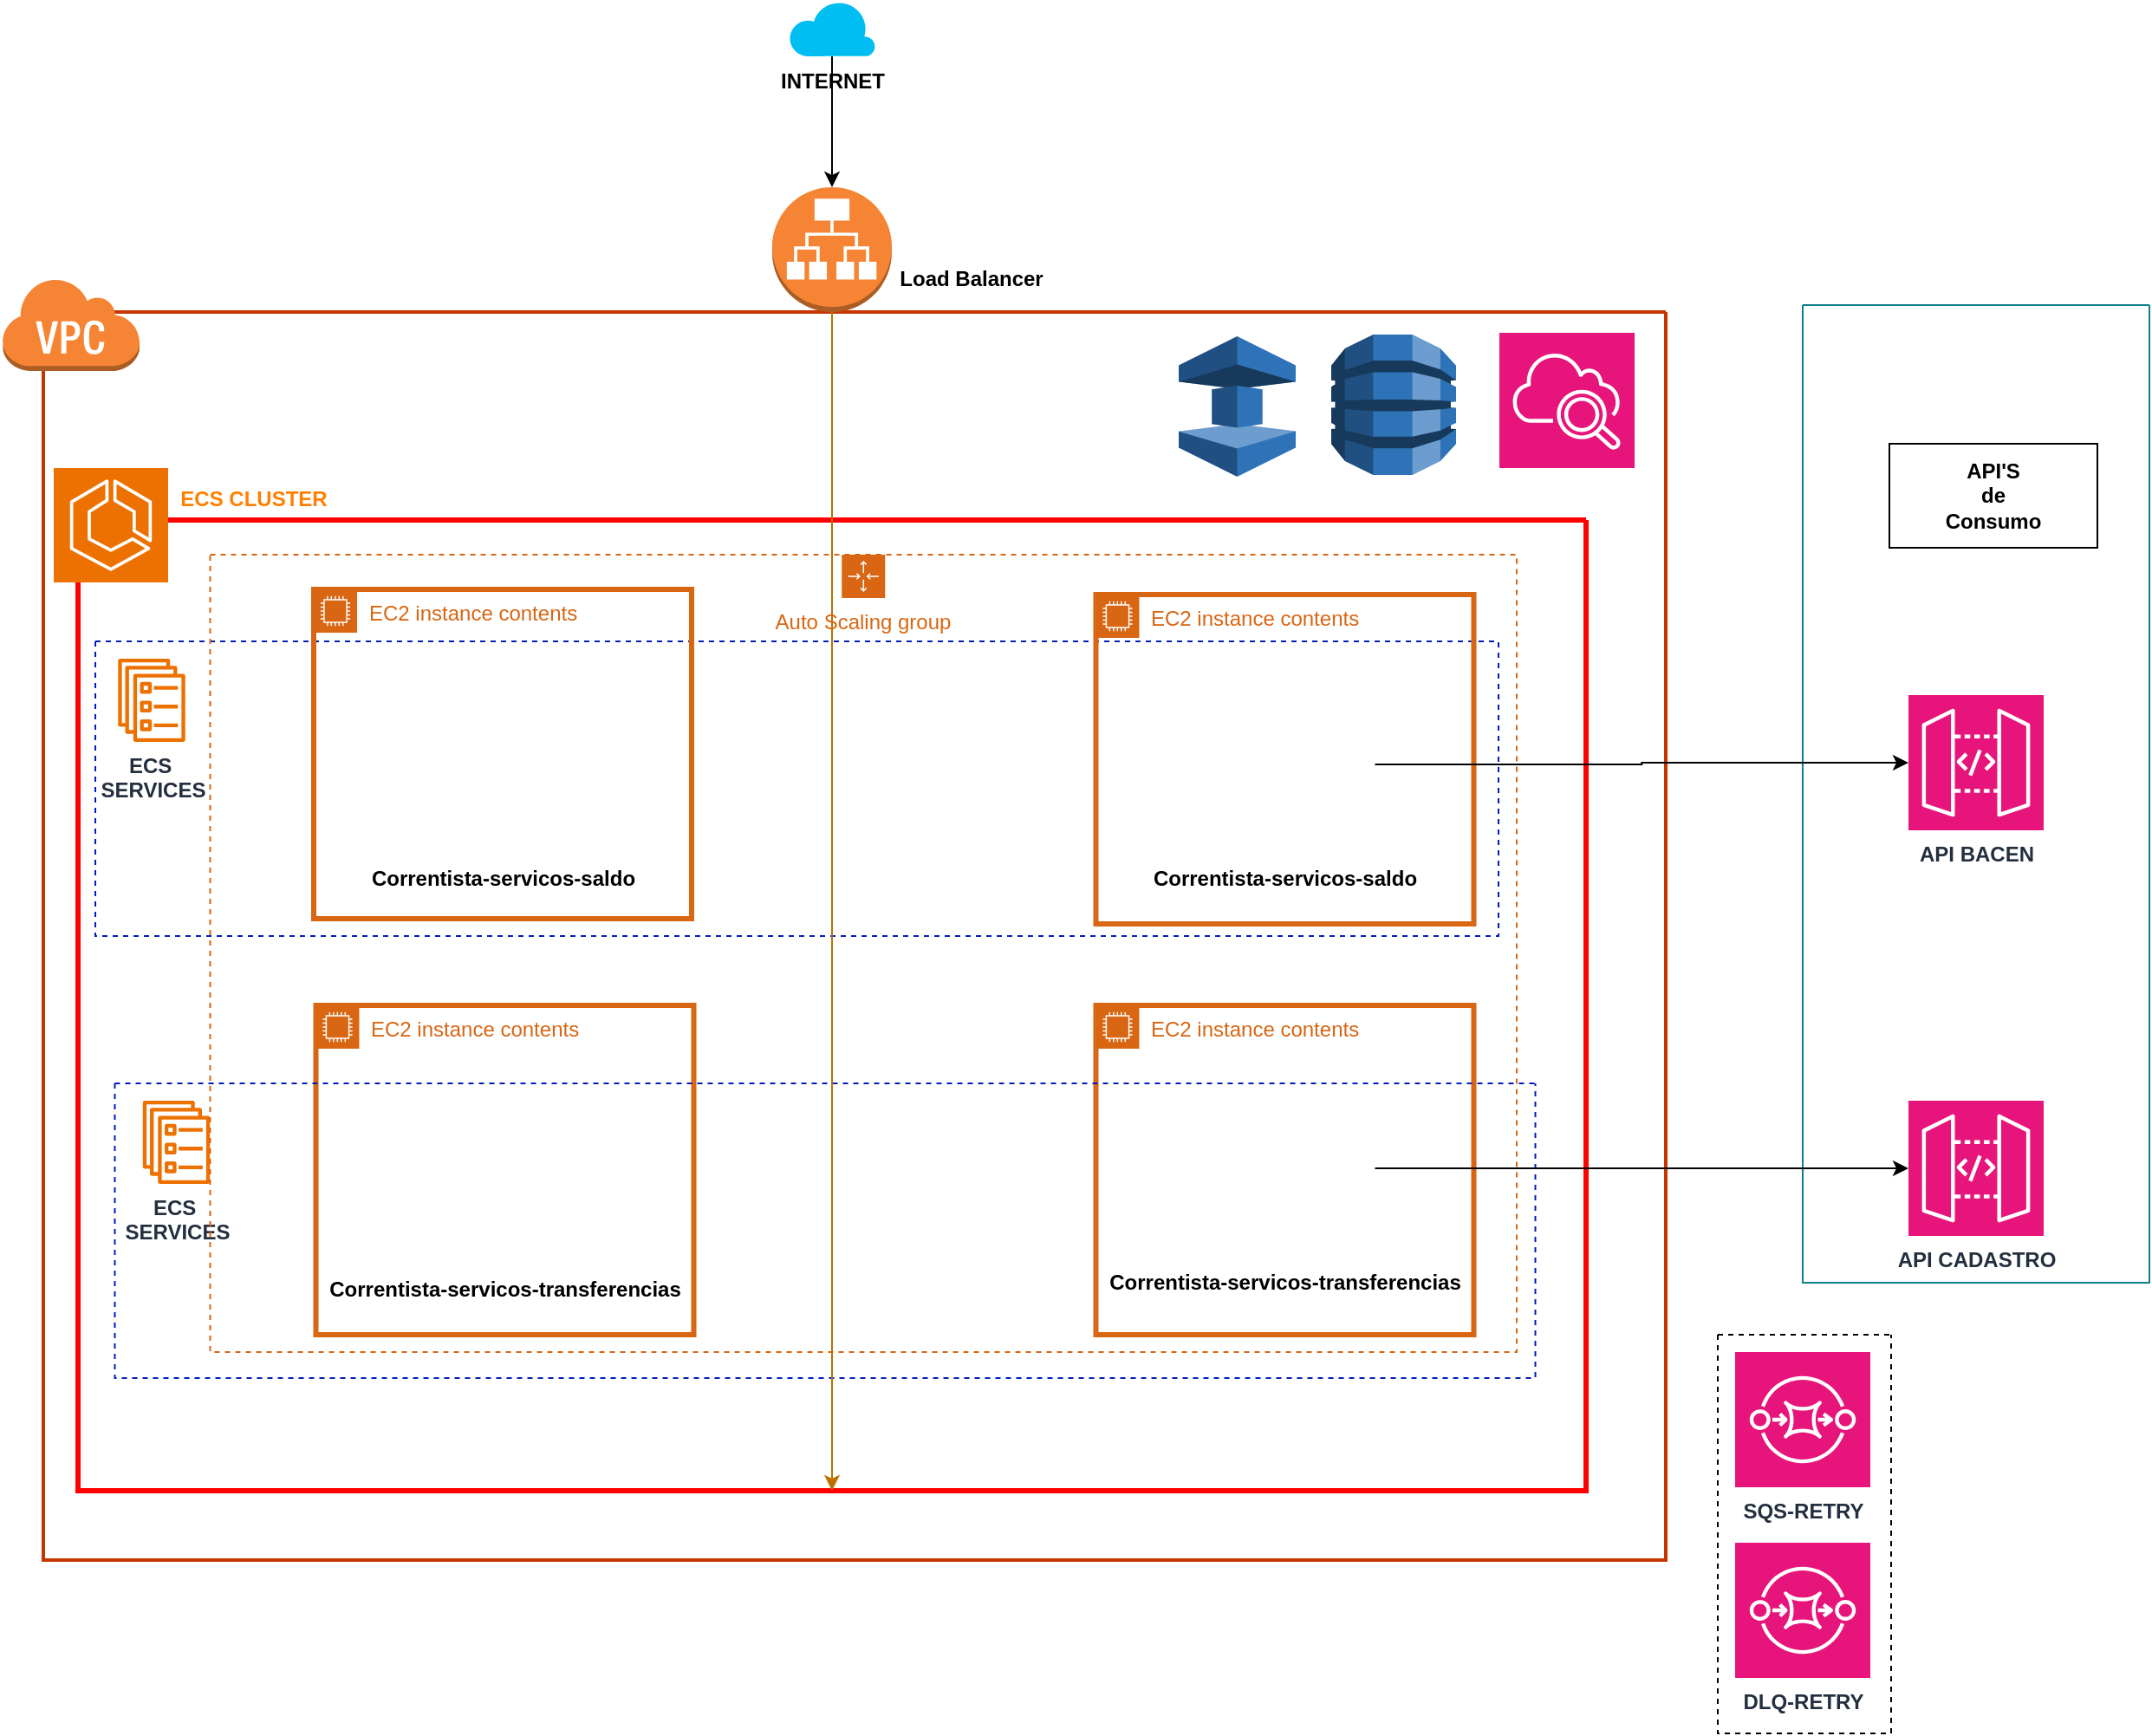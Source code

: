 <mxfile version="24.0.7" type="device" pages="2">
  <diagram name="Arquitetura" id="AUl-CXe7TrY4Nd5Yo3G-">
    <mxGraphModel dx="2533" dy="2593" grid="1" gridSize="10" guides="1" tooltips="1" connect="1" arrows="1" fold="1" page="1" pageScale="1" pageWidth="1920" pageHeight="1200" math="0" shadow="0">
      <root>
        <mxCell id="0" />
        <mxCell id="1" parent="0" />
        <mxCell id="6m14IXHiwR1GvfuoIgwy-27" value="" style="swimlane;startSize=0;fillColor=none;fontColor=#000000;strokeColor=#C73500;strokeWidth=2;" vertex="1" parent="1">
          <mxGeometry x="274" y="-950" width="936" height="720" as="geometry" />
        </mxCell>
        <mxCell id="6m14IXHiwR1GvfuoIgwy-31" value="" style="swimlane;startSize=0;fillColor=#e51400;fontColor=#ffffff;strokeColor=#FF0000;strokeWidth=3;" vertex="1" parent="6m14IXHiwR1GvfuoIgwy-27">
          <mxGeometry x="20" y="120" width="870" height="560" as="geometry" />
        </mxCell>
        <mxCell id="6m14IXHiwR1GvfuoIgwy-32" value="" style="sketch=0;points=[[0,0,0],[0.25,0,0],[0.5,0,0],[0.75,0,0],[1,0,0],[0,1,0],[0.25,1,0],[0.5,1,0],[0.75,1,0],[1,1,0],[0,0.25,0],[0,0.5,0],[0,0.75,0],[1,0.25,0],[1,0.5,0],[1,0.75,0]];outlineConnect=0;fontColor=#232F3E;fillColor=#ED7100;strokeColor=#ffffff;dashed=0;verticalLabelPosition=bottom;verticalAlign=top;align=center;html=1;fontSize=12;fontStyle=0;aspect=fixed;shape=mxgraph.aws4.resourceIcon;resIcon=mxgraph.aws4.ecs;" vertex="1" parent="6m14IXHiwR1GvfuoIgwy-31">
          <mxGeometry x="-14" y="-30" width="66" height="66" as="geometry" />
        </mxCell>
        <mxCell id="6m14IXHiwR1GvfuoIgwy-58" value="" style="swimlane;startSize=0;dashed=1;fillColor=#0050ef;fontColor=#ffffff;strokeColor=#001DBC;" vertex="1" parent="6m14IXHiwR1GvfuoIgwy-31">
          <mxGeometry x="10" y="70" width="809.5" height="170" as="geometry" />
        </mxCell>
        <mxCell id="6m14IXHiwR1GvfuoIgwy-63" value="&lt;b&gt;ECS&amp;nbsp;&lt;/b&gt;&lt;div&gt;&lt;b&gt;SERVICES&lt;/b&gt;&lt;/div&gt;" style="sketch=0;outlineConnect=0;fontColor=#232F3E;gradientColor=none;fillColor=#ED7100;strokeColor=none;dashed=0;verticalLabelPosition=bottom;verticalAlign=top;align=center;html=1;fontSize=12;fontStyle=0;aspect=fixed;pointerEvents=1;shape=mxgraph.aws4.ecs_service;" vertex="1" parent="6m14IXHiwR1GvfuoIgwy-58">
          <mxGeometry x="13" y="10" width="39" height="48" as="geometry" />
        </mxCell>
        <mxCell id="6m14IXHiwR1GvfuoIgwy-41" value="EC2 instance contents" style="points=[[0,0],[0.25,0],[0.5,0],[0.75,0],[1,0],[1,0.25],[1,0.5],[1,0.75],[1,1],[0.75,1],[0.5,1],[0.25,1],[0,1],[0,0.75],[0,0.5],[0,0.25]];outlineConnect=0;gradientColor=none;html=1;whiteSpace=wrap;fontSize=12;fontStyle=0;container=1;pointerEvents=0;collapsible=0;recursiveResize=0;shape=mxgraph.aws4.group;grIcon=mxgraph.aws4.group_ec2_instance_contents;strokeColor=#D86613;fillColor=none;verticalAlign=top;align=left;spacingLeft=30;fontColor=#D86613;dashed=0;strokeWidth=3;" vertex="1" parent="6m14IXHiwR1GvfuoIgwy-31">
          <mxGeometry x="136" y="40" width="218" height="190" as="geometry" />
        </mxCell>
        <mxCell id="6m14IXHiwR1GvfuoIgwy-44" value="&lt;b&gt;Correntista-servicos-saldo&lt;/b&gt;" style="shape=image;html=1;verticalAlign=top;verticalLabelPosition=bottom;labelBackgroundColor=#ffffff;imageAspect=0;aspect=fixed;image=https://cdn1.iconfinder.com/data/icons/unicons-line-vol-3/24/docker-128.png" vertex="1" parent="6m14IXHiwR1GvfuoIgwy-41">
          <mxGeometry x="54.5" y="43.5" width="109" height="109" as="geometry" />
        </mxCell>
        <mxCell id="6m14IXHiwR1GvfuoIgwy-35" value="EC2 instance contents" style="points=[[0,0],[0.25,0],[0.5,0],[0.75,0],[1,0],[1,0.25],[1,0.5],[1,0.75],[1,1],[0.75,1],[0.5,1],[0.25,1],[0,1],[0,0.75],[0,0.5],[0,0.25]];outlineConnect=0;gradientColor=none;html=1;whiteSpace=wrap;fontSize=12;fontStyle=0;container=1;pointerEvents=0;collapsible=0;recursiveResize=0;shape=mxgraph.aws4.group;grIcon=mxgraph.aws4.group_ec2_instance_contents;strokeColor=#D86613;fillColor=none;verticalAlign=top;align=left;spacingLeft=30;fontColor=#D86613;dashed=0;strokeWidth=3;" vertex="1" parent="6m14IXHiwR1GvfuoIgwy-31">
          <mxGeometry x="137.25" y="280" width="218" height="190" as="geometry" />
        </mxCell>
        <mxCell id="6m14IXHiwR1GvfuoIgwy-36" value="EC2 instance contents" style="points=[[0,0],[0.25,0],[0.5,0],[0.75,0],[1,0],[1,0.25],[1,0.5],[1,0.75],[1,1],[0.75,1],[0.5,1],[0.25,1],[0,1],[0,0.75],[0,0.5],[0,0.25]];outlineConnect=0;gradientColor=none;html=1;whiteSpace=wrap;fontSize=12;fontStyle=0;container=1;pointerEvents=0;collapsible=0;recursiveResize=0;shape=mxgraph.aws4.group;grIcon=mxgraph.aws4.group_ec2_instance_contents;strokeColor=#D86613;fillColor=none;verticalAlign=top;align=left;spacingLeft=30;fontColor=#D86613;dashed=0;strokeWidth=3;" vertex="1" parent="6m14IXHiwR1GvfuoIgwy-31">
          <mxGeometry x="587.25" y="280" width="218" height="190" as="geometry" />
        </mxCell>
        <mxCell id="6m14IXHiwR1GvfuoIgwy-38" value="" style="swimlane;startSize=0;dashed=1;fillColor=#0050ef;fontColor=#ffffff;strokeColor=#001DBC;" vertex="1" parent="6m14IXHiwR1GvfuoIgwy-31">
          <mxGeometry x="21.25" y="325" width="819.5" height="170" as="geometry" />
        </mxCell>
        <mxCell id="6m14IXHiwR1GvfuoIgwy-39" value="&lt;b&gt;Correntista-servicos-transferencias&lt;/b&gt;" style="shape=image;html=1;verticalAlign=top;verticalLabelPosition=bottom;labelBackgroundColor=#ffffff;imageAspect=0;aspect=fixed;image=https://cdn1.iconfinder.com/data/icons/unicons-line-vol-3/24/docker-128.png" vertex="1" parent="6m14IXHiwR1GvfuoIgwy-38">
          <mxGeometry x="170.5" y="-4" width="109" height="109" as="geometry" />
        </mxCell>
        <mxCell id="6m14IXHiwR1GvfuoIgwy-37" value="&lt;b&gt;ECS&amp;nbsp;&lt;/b&gt;&lt;div&gt;&lt;b&gt;SERVICES&lt;/b&gt;&lt;/div&gt;" style="sketch=0;outlineConnect=0;fontColor=#232F3E;gradientColor=none;fillColor=#ED7100;strokeColor=none;dashed=0;verticalLabelPosition=bottom;verticalAlign=top;align=center;html=1;fontSize=12;fontStyle=0;aspect=fixed;pointerEvents=1;shape=mxgraph.aws4.ecs_service;" vertex="1" parent="6m14IXHiwR1GvfuoIgwy-31">
          <mxGeometry x="37.25" y="335" width="39" height="48" as="geometry" />
        </mxCell>
        <mxCell id="6m14IXHiwR1GvfuoIgwy-46" value="Auto Scaling group" style="points=[[0,0],[0.25,0],[0.5,0],[0.75,0],[1,0],[1,0.25],[1,0.5],[1,0.75],[1,1],[0.75,1],[0.5,1],[0.25,1],[0,1],[0,0.75],[0,0.5],[0,0.25]];outlineConnect=0;gradientColor=none;html=1;whiteSpace=wrap;fontSize=12;fontStyle=0;container=1;pointerEvents=0;collapsible=0;recursiveResize=0;shape=mxgraph.aws4.groupCenter;grIcon=mxgraph.aws4.group_auto_scaling_group;grStroke=1;strokeColor=#D86613;fillColor=none;verticalAlign=top;align=center;fontColor=#D86613;dashed=1;spacingTop=25;" vertex="1" parent="6m14IXHiwR1GvfuoIgwy-31">
          <mxGeometry x="76.25" y="20" width="753.75" height="460" as="geometry" />
        </mxCell>
        <mxCell id="6m14IXHiwR1GvfuoIgwy-42" value="EC2 instance contents" style="points=[[0,0],[0.25,0],[0.5,0],[0.75,0],[1,0],[1,0.25],[1,0.5],[1,0.75],[1,1],[0.75,1],[0.5,1],[0.25,1],[0,1],[0,0.75],[0,0.5],[0,0.25]];outlineConnect=0;gradientColor=none;html=1;whiteSpace=wrap;fontSize=12;fontStyle=0;container=1;pointerEvents=0;collapsible=0;recursiveResize=0;shape=mxgraph.aws4.group;grIcon=mxgraph.aws4.group_ec2_instance_contents;strokeColor=#D86613;fillColor=none;verticalAlign=top;align=left;spacingLeft=30;fontColor=#D86613;dashed=0;strokeWidth=3;" vertex="1" parent="6m14IXHiwR1GvfuoIgwy-46">
          <mxGeometry x="511" y="23" width="218" height="190" as="geometry" />
        </mxCell>
        <mxCell id="6m14IXHiwR1GvfuoIgwy-43" value="&lt;b&gt;Correntista-servicos-saldo&lt;/b&gt;" style="shape=image;html=1;verticalAlign=top;verticalLabelPosition=bottom;labelBackgroundColor=#ffffff;imageAspect=0;aspect=fixed;image=https://cdn1.iconfinder.com/data/icons/unicons-line-vol-3/24/docker-128.png;fontStyle=1" vertex="1" parent="6m14IXHiwR1GvfuoIgwy-42">
          <mxGeometry x="57" y="46" width="104" height="104" as="geometry" />
        </mxCell>
        <mxCell id="6m14IXHiwR1GvfuoIgwy-40" value="&lt;b&gt;Correntista-servicos-transferencias&lt;/b&gt;" style="shape=image;html=1;verticalAlign=top;verticalLabelPosition=bottom;labelBackgroundColor=#ffffff;imageAspect=0;aspect=fixed;image=https://cdn1.iconfinder.com/data/icons/unicons-line-vol-3/24/docker-128.png;fontStyle=1" vertex="1" parent="6m14IXHiwR1GvfuoIgwy-46">
          <mxGeometry x="568" y="302" width="104" height="104" as="geometry" />
        </mxCell>
        <mxCell id="6m14IXHiwR1GvfuoIgwy-33" value="&lt;span&gt;&lt;font color=&quot;#ff8000&quot;&gt;ECS CLUSTER&lt;/font&gt;&lt;/span&gt;" style="text;html=1;align=center;verticalAlign=middle;resizable=0;points=[];autosize=1;strokeColor=none;fillColor=none;fontStyle=1;strokeWidth=9;" vertex="1" parent="6m14IXHiwR1GvfuoIgwy-27">
          <mxGeometry x="66" y="93" width="110" height="30" as="geometry" />
        </mxCell>
        <mxCell id="6m14IXHiwR1GvfuoIgwy-68" value="" style="sketch=0;points=[[0,0,0],[0.25,0,0],[0.5,0,0],[0.75,0,0],[1,0,0],[0,1,0],[0.25,1,0],[0.5,1,0],[0.75,1,0],[1,1,0],[0,0.25,0],[0,0.5,0],[0,0.75,0],[1,0.25,0],[1,0.5,0],[1,0.75,0]];points=[[0,0,0],[0.25,0,0],[0.5,0,0],[0.75,0,0],[1,0,0],[0,1,0],[0.25,1,0],[0.5,1,0],[0.75,1,0],[1,1,0],[0,0.25,0],[0,0.5,0],[0,0.75,0],[1,0.25,0],[1,0.5,0],[1,0.75,0]];outlineConnect=0;fontColor=#232F3E;fillColor=#E7157B;strokeColor=#ffffff;dashed=0;verticalLabelPosition=bottom;verticalAlign=top;align=center;html=1;fontSize=12;fontStyle=0;aspect=fixed;shape=mxgraph.aws4.resourceIcon;resIcon=mxgraph.aws4.cloudwatch_2;" vertex="1" parent="6m14IXHiwR1GvfuoIgwy-27">
          <mxGeometry x="840" y="12" width="78" height="78" as="geometry" />
        </mxCell>
        <mxCell id="6m14IXHiwR1GvfuoIgwy-69" value="" style="outlineConnect=0;dashed=0;verticalLabelPosition=bottom;verticalAlign=top;align=center;html=1;shape=mxgraph.aws3.dynamo_db;fillColor=#2E73B8;gradientColor=none;" vertex="1" parent="6m14IXHiwR1GvfuoIgwy-27">
          <mxGeometry x="743" y="13" width="72" height="81" as="geometry" />
        </mxCell>
        <mxCell id="6m14IXHiwR1GvfuoIgwy-70" value="" style="outlineConnect=0;dashed=0;verticalLabelPosition=bottom;verticalAlign=top;align=center;html=1;shape=mxgraph.aws3.elasticache;fillColor=#2E73B8;gradientColor=none;" vertex="1" parent="6m14IXHiwR1GvfuoIgwy-27">
          <mxGeometry x="655" y="14" width="67.5" height="81" as="geometry" />
        </mxCell>
        <mxCell id="6m14IXHiwR1GvfuoIgwy-28" value="" style="outlineConnect=0;dashed=0;verticalLabelPosition=bottom;verticalAlign=top;align=center;html=1;shape=mxgraph.aws3.virtual_private_cloud;fillColor=#F58534;gradientColor=none;" vertex="1" parent="1">
          <mxGeometry x="250" y="-970" width="79.5" height="54" as="geometry" />
        </mxCell>
        <mxCell id="6m14IXHiwR1GvfuoIgwy-67" style="edgeStyle=orthogonalEdgeStyle;rounded=0;orthogonalLoop=1;jettySize=auto;html=1;entryX=0.5;entryY=1;entryDx=0;entryDy=0;fillColor=#f0a30a;strokeColor=#BD7000;" edge="1" parent="1" source="6m14IXHiwR1GvfuoIgwy-30" target="6m14IXHiwR1GvfuoIgwy-31">
          <mxGeometry relative="1" as="geometry">
            <Array as="points">
              <mxPoint x="729" y="-650" />
              <mxPoint x="729" y="-650" />
            </Array>
          </mxGeometry>
        </mxCell>
        <mxCell id="6m14IXHiwR1GvfuoIgwy-30" value="" style="outlineConnect=0;dashed=0;verticalLabelPosition=bottom;verticalAlign=top;align=center;html=1;shape=mxgraph.aws3.application_load_balancer;fillColor=#F58534;gradientColor=none;" vertex="1" parent="1">
          <mxGeometry x="694.5" y="-1022" width="69" height="72" as="geometry" />
        </mxCell>
        <mxCell id="6m14IXHiwR1GvfuoIgwy-71" value="" style="swimlane;startSize=0;fillColor=#b0e3e6;strokeColor=#0e8088;" vertex="1" parent="1">
          <mxGeometry x="1289" y="-954" width="200" height="564" as="geometry">
            <mxRectangle x="1359" y="-864" width="50" height="40" as="alternateBounds" />
          </mxGeometry>
        </mxCell>
        <mxCell id="6m14IXHiwR1GvfuoIgwy-72" value="&lt;b&gt;API CADASTRO&lt;/b&gt;" style="sketch=0;points=[[0,0,0],[0.25,0,0],[0.5,0,0],[0.75,0,0],[1,0,0],[0,1,0],[0.25,1,0],[0.5,1,0],[0.75,1,0],[1,1,0],[0,0.25,0],[0,0.5,0],[0,0.75,0],[1,0.25,0],[1,0.5,0],[1,0.75,0]];outlineConnect=0;fontColor=#232F3E;fillColor=#E7157B;strokeColor=#ffffff;dashed=0;verticalLabelPosition=bottom;verticalAlign=top;align=center;html=1;fontSize=12;fontStyle=0;aspect=fixed;shape=mxgraph.aws4.resourceIcon;resIcon=mxgraph.aws4.api_gateway;" vertex="1" parent="6m14IXHiwR1GvfuoIgwy-71">
          <mxGeometry x="61" y="459" width="78" height="78" as="geometry" />
        </mxCell>
        <mxCell id="6m14IXHiwR1GvfuoIgwy-73" value="&lt;b&gt;API BACEN&lt;/b&gt;" style="sketch=0;points=[[0,0,0],[0.25,0,0],[0.5,0,0],[0.75,0,0],[1,0,0],[0,1,0],[0.25,1,0],[0.5,1,0],[0.75,1,0],[1,1,0],[0,0.25,0],[0,0.5,0],[0,0.75,0],[1,0.25,0],[1,0.5,0],[1,0.75,0]];outlineConnect=0;fontColor=#232F3E;fillColor=#E7157B;strokeColor=#ffffff;dashed=0;verticalLabelPosition=bottom;verticalAlign=top;align=center;html=1;fontSize=12;fontStyle=0;aspect=fixed;shape=mxgraph.aws4.resourceIcon;resIcon=mxgraph.aws4.api_gateway;" vertex="1" parent="6m14IXHiwR1GvfuoIgwy-71">
          <mxGeometry x="61" y="225" width="78" height="78" as="geometry" />
        </mxCell>
        <mxCell id="6m14IXHiwR1GvfuoIgwy-77" value="&lt;b&gt;API&#39;S&lt;/b&gt;&lt;div&gt;&lt;b&gt;de&lt;/b&gt;&lt;/div&gt;&lt;div&gt;&lt;b&gt;Consumo&lt;/b&gt;&lt;/div&gt;" style="whiteSpace=wrap;html=1;" vertex="1" parent="6m14IXHiwR1GvfuoIgwy-71">
          <mxGeometry x="50" y="80" width="120" height="60" as="geometry" />
        </mxCell>
        <mxCell id="6m14IXHiwR1GvfuoIgwy-74" style="edgeStyle=orthogonalEdgeStyle;rounded=0;orthogonalLoop=1;jettySize=auto;html=1;entryX=0;entryY=0.5;entryDx=0;entryDy=0;entryPerimeter=0;" edge="1" parent="1" source="6m14IXHiwR1GvfuoIgwy-40" target="6m14IXHiwR1GvfuoIgwy-72">
          <mxGeometry relative="1" as="geometry" />
        </mxCell>
        <mxCell id="6m14IXHiwR1GvfuoIgwy-75" style="edgeStyle=orthogonalEdgeStyle;rounded=0;orthogonalLoop=1;jettySize=auto;html=1;entryX=0;entryY=0.5;entryDx=0;entryDy=0;entryPerimeter=0;" edge="1" parent="1" source="6m14IXHiwR1GvfuoIgwy-43" target="6m14IXHiwR1GvfuoIgwy-73">
          <mxGeometry relative="1" as="geometry" />
        </mxCell>
        <mxCell id="ibqP6NN5ZghJi2KfgnGJ-10" style="edgeStyle=orthogonalEdgeStyle;rounded=0;orthogonalLoop=1;jettySize=auto;html=1;" edge="1" parent="1" source="6m14IXHiwR1GvfuoIgwy-76" target="6m14IXHiwR1GvfuoIgwy-30">
          <mxGeometry relative="1" as="geometry" />
        </mxCell>
        <mxCell id="6m14IXHiwR1GvfuoIgwy-76" value="&lt;b&gt;INTERNET&lt;/b&gt;" style="verticalLabelPosition=bottom;html=1;verticalAlign=top;align=center;strokeColor=none;fillColor=#00BEF2;shape=mxgraph.azure.cloud;" vertex="1" parent="1">
          <mxGeometry x="704" y="-1130" width="50" height="32.5" as="geometry" />
        </mxCell>
        <mxCell id="ibqP6NN5ZghJi2KfgnGJ-5" value="&lt;b&gt;SQS-RETRY&lt;/b&gt;" style="sketch=0;points=[[0,0,0],[0.25,0,0],[0.5,0,0],[0.75,0,0],[1,0,0],[0,1,0],[0.25,1,0],[0.5,1,0],[0.75,1,0],[1,1,0],[0,0.25,0],[0,0.5,0],[0,0.75,0],[1,0.25,0],[1,0.5,0],[1,0.75,0]];outlineConnect=0;fontColor=#232F3E;fillColor=#E7157B;strokeColor=#ffffff;dashed=0;verticalLabelPosition=bottom;verticalAlign=top;align=center;html=1;fontSize=12;fontStyle=0;aspect=fixed;shape=mxgraph.aws4.resourceIcon;resIcon=mxgraph.aws4.sqs;" vertex="1" parent="1">
          <mxGeometry x="1250" y="-350" width="78" height="78" as="geometry" />
        </mxCell>
        <mxCell id="ibqP6NN5ZghJi2KfgnGJ-6" value="&lt;b&gt;DLQ-RETRY&lt;/b&gt;" style="sketch=0;points=[[0,0,0],[0.25,0,0],[0.5,0,0],[0.75,0,0],[1,0,0],[0,1,0],[0.25,1,0],[0.5,1,0],[0.75,1,0],[1,1,0],[0,0.25,0],[0,0.5,0],[0,0.75,0],[1,0.25,0],[1,0.5,0],[1,0.75,0]];outlineConnect=0;fontColor=#232F3E;fillColor=#E7157B;strokeColor=#ffffff;dashed=0;verticalLabelPosition=bottom;verticalAlign=top;align=center;html=1;fontSize=12;fontStyle=0;aspect=fixed;shape=mxgraph.aws4.resourceIcon;resIcon=mxgraph.aws4.sqs;" vertex="1" parent="1">
          <mxGeometry x="1250" y="-240" width="78" height="78" as="geometry" />
        </mxCell>
        <mxCell id="ibqP6NN5ZghJi2KfgnGJ-7" value="" style="swimlane;startSize=0;dashed=1;" vertex="1" parent="1">
          <mxGeometry x="1240" y="-360" width="100" height="230" as="geometry" />
        </mxCell>
        <mxCell id="ibqP6NN5ZghJi2KfgnGJ-11" value="&lt;b&gt;Load Balancer&lt;/b&gt;" style="text;html=1;align=center;verticalAlign=middle;resizable=0;points=[];autosize=1;strokeColor=none;fillColor=none;" vertex="1" parent="1">
          <mxGeometry x="754" y="-984" width="110" height="30" as="geometry" />
        </mxCell>
      </root>
    </mxGraphModel>
  </diagram>
  <diagram id="nZY6jt1qI-PLlk-N_z8i" name="Fluxo">
    <mxGraphModel dx="2143" dy="2378" grid="1" gridSize="10" guides="1" tooltips="1" connect="1" arrows="1" fold="1" page="1" pageScale="1" pageWidth="1920" pageHeight="1200" math="0" shadow="0">
      <root>
        <mxCell id="0" />
        <mxCell id="1" parent="0" />
        <mxCell id="UFSuq9psDLOJen5IksF6-1" value="" style="rounded=0;whiteSpace=wrap;html=1;fillColor=none;" vertex="1" parent="1">
          <mxGeometry x="970" y="-1117.75" width="250" height="270" as="geometry" />
        </mxCell>
        <mxCell id="UFSuq9psDLOJen5IksF6-2" value="" style="rounded=0;whiteSpace=wrap;html=1;fillColor=none;" vertex="1" parent="1">
          <mxGeometry x="980" y="-1107.75" width="200" height="230" as="geometry" />
        </mxCell>
        <mxCell id="UFSuq9psDLOJen5IksF6-3" value="" style="rounded=0;whiteSpace=wrap;html=1;fillColor=none;dashed=1;" vertex="1" parent="1">
          <mxGeometry x="420" y="-376" width="120" height="250" as="geometry" />
        </mxCell>
        <mxCell id="UFSuq9psDLOJen5IksF6-4" value="&lt;b&gt;Comunication Layer&lt;/b&gt;" style="rounded=0;whiteSpace=wrap;html=1;fillColor=#dae8fc;strokeColor=#6c8ebf;" vertex="1" parent="1">
          <mxGeometry x="1280" y="-1085.25" width="200" height="769" as="geometry" />
        </mxCell>
        <mxCell id="UFSuq9psDLOJen5IksF6-5" value="" style="rounded=0;whiteSpace=wrap;html=1;fillColor=#d5e8d4;strokeColor=#82b366;" vertex="1" parent="1">
          <mxGeometry x="560" y="-1087.25" width="360" height="991.25" as="geometry" />
        </mxCell>
        <mxCell id="UFSuq9psDLOJen5IksF6-6" value="" style="rounded=0;whiteSpace=wrap;html=1;" vertex="1" parent="1">
          <mxGeometry x="595" y="-1046" width="290" height="920" as="geometry" />
        </mxCell>
        <mxCell id="UFSuq9psDLOJen5IksF6-7" value="" style="rounded=0;whiteSpace=wrap;html=1;fillColor=#fff2cc;strokeColor=#d6b656;" vertex="1" parent="1">
          <mxGeometry x="656.25" y="-600.25" width="173.75" height="214.25" as="geometry" />
        </mxCell>
        <mxCell id="UFSuq9psDLOJen5IksF6-8" value="Api bacen" style="rounded=0;whiteSpace=wrap;html=1;" vertex="1" parent="1">
          <mxGeometry x="1561" y="-559" width="120" height="60" as="geometry" />
        </mxCell>
        <mxCell id="UFSuq9psDLOJen5IksF6-9" value="Api cadastro" style="rounded=0;whiteSpace=wrap;html=1;" vertex="1" parent="1">
          <mxGeometry x="1561" y="-839.5" width="120" height="60" as="geometry" />
        </mxCell>
        <mxCell id="UFSuq9psDLOJen5IksF6-10" value="GET: /account" style="text;html=1;align=center;verticalAlign=middle;resizable=0;points=[];autosize=1;strokeColor=none;fillColor=none;fontStyle=1" vertex="1" parent="1">
          <mxGeometry x="1572" y="-869.5" width="100" height="30" as="geometry" />
        </mxCell>
        <mxCell id="UFSuq9psDLOJen5IksF6-11" style="edgeStyle=orthogonalEdgeStyle;rounded=0;orthogonalLoop=1;jettySize=auto;html=1;entryX=0;entryY=0.5;entryDx=0;entryDy=0;" edge="1" parent="1" source="UFSuq9psDLOJen5IksF6-29" target="UFSuq9psDLOJen5IksF6-9">
          <mxGeometry relative="1" as="geometry" />
        </mxCell>
        <mxCell id="UFSuq9psDLOJen5IksF6-12" value="" style="rounded=0;whiteSpace=wrap;html=1;fillColor=#fff2cc;strokeColor=#d6b656;" vertex="1" parent="1">
          <mxGeometry x="660" y="-856" width="170" height="100" as="geometry" />
        </mxCell>
        <mxCell id="UFSuq9psDLOJen5IksF6-13" value="&lt;b&gt;Consulta Usuario&lt;/b&gt;&lt;b&gt;&lt;br&gt;&lt;/b&gt;" style="rounded=0;whiteSpace=wrap;html=1;outlineConnect=0;dashed=0;verticalLabelPosition=bottom;verticalAlign=top;shape=mxgraph.aws3.ec2_compute_container;fillColor=#F58534;gradientColor=none;" vertex="1" parent="1">
          <mxGeometry x="683" y="-839.5" width="120" height="60" as="geometry" />
        </mxCell>
        <mxCell id="UFSuq9psDLOJen5IksF6-14" value="" style="rounded=0;whiteSpace=wrap;html=1;fillColor=#fff2cc;strokeColor=#d6b656;" vertex="1" parent="1">
          <mxGeometry x="657.5" y="-737.37" width="172.5" height="102.5" as="geometry" />
        </mxCell>
        <mxCell id="UFSuq9psDLOJen5IksF6-15" value="" style="whiteSpace=wrap;html=1;aspect=fixed;shape=image;labelBackgroundColor=default;verticalAlign=top;verticalLabelPosition=bottom;points=[];image=img/lib/azure2/compute/Azure_Spring_Cloud.svg;fontStyle=1" vertex="1" parent="1">
          <mxGeometry x="704" y="-966" width="80" height="80" as="geometry" />
        </mxCell>
        <mxCell id="UFSuq9psDLOJen5IksF6-16" value="Consulta Saldo" style="rounded=0;whiteSpace=wrap;html=1;fontStyle=1;outlineConnect=0;dashed=0;verticalLabelPosition=bottom;verticalAlign=top;shape=mxgraph.aws3.ec2_compute_container;fillColor=#F58534;gradientColor=none;" vertex="1" parent="1">
          <mxGeometry x="688" y="-716.12" width="120" height="60" as="geometry" />
        </mxCell>
        <mxCell id="UFSuq9psDLOJen5IksF6-17" value="GET: /correntistas/{idCorrentista}/saldo" style="text;html=1;align=center;verticalAlign=middle;resizable=0;points=[];autosize=1;strokeColor=none;fillColor=none;fontStyle=1" vertex="1" parent="1">
          <mxGeometry x="629" y="-739.12" width="230" height="30" as="geometry" />
        </mxCell>
        <mxCell id="UFSuq9psDLOJen5IksF6-18" value="" style="edgeStyle=orthogonalEdgeStyle;rounded=0;orthogonalLoop=1;jettySize=auto;html=1;" edge="1" parent="1" source="UFSuq9psDLOJen5IksF6-20" target="UFSuq9psDLOJen5IksF6-36">
          <mxGeometry relative="1" as="geometry">
            <Array as="points">
              <mxPoint x="748" y="-496" />
              <mxPoint x="748" y="-496" />
            </Array>
          </mxGeometry>
        </mxCell>
        <mxCell id="UFSuq9psDLOJen5IksF6-19" style="edgeStyle=orthogonalEdgeStyle;rounded=0;orthogonalLoop=1;jettySize=auto;html=1;" edge="1" parent="1" source="UFSuq9psDLOJen5IksF6-20" target="UFSuq9psDLOJen5IksF6-32">
          <mxGeometry relative="1" as="geometry" />
        </mxCell>
        <mxCell id="UFSuq9psDLOJen5IksF6-20" value="Transferencia entre contas" style="rounded=0;whiteSpace=wrap;html=1;fontStyle=1;outlineConnect=0;dashed=0;verticalLabelPosition=bottom;verticalAlign=top;shape=mxgraph.aws3.ec2_compute_container;fillColor=#F58534;gradientColor=none;" vertex="1" parent="1">
          <mxGeometry x="685" y="-559" width="120" height="60" as="geometry" />
        </mxCell>
        <mxCell id="UFSuq9psDLOJen5IksF6-21" value="POST: /correntistas/{idCorrentista}transferencias" style="text;html=1;align=center;verticalAlign=middle;resizable=0;points=[];autosize=1;strokeColor=none;fillColor=none;fontStyle=1" vertex="1" parent="1">
          <mxGeometry x="600" y="-599" width="280" height="30" as="geometry" />
        </mxCell>
        <mxCell id="UFSuq9psDLOJen5IksF6-22" value="&lt;b&gt;GET: /correntistas/{idCorrentista}transferencias&lt;/b&gt;" style="text;html=1;align=center;verticalAlign=middle;resizable=0;points=[];autosize=1;strokeColor=none;fillColor=none;" vertex="1" parent="1">
          <mxGeometry x="592.5" y="-579" width="300" height="30" as="geometry" />
        </mxCell>
        <mxCell id="UFSuq9psDLOJen5IksF6-23" value="&lt;span style=&quot;border-color: var(--border-color);&quot;&gt;Ecs Cluster&lt;/span&gt;" style="outlineConnect=0;dashed=0;verticalLabelPosition=bottom;verticalAlign=top;align=center;html=1;shape=mxgraph.aws3.ecs;fillColor=#F58534;gradientColor=none;fontStyle=1" vertex="1" parent="1">
          <mxGeometry x="813" y="-1165.25" width="72" height="67.5" as="geometry" />
        </mxCell>
        <mxCell id="UFSuq9psDLOJen5IksF6-24" value="&lt;b&gt;Http LoadBalancer&lt;/b&gt;" style="outlineConnect=0;dashed=0;verticalLabelPosition=bottom;verticalAlign=top;align=center;html=1;shape=mxgraph.aws3.classic_load_balancer;fillColor=#F58534;gradientColor=none;" vertex="1" parent="1">
          <mxGeometry x="280" y="-673.25" width="69" height="72" as="geometry" />
        </mxCell>
        <mxCell id="UFSuq9psDLOJen5IksF6-25" value="&lt;b&gt;Service&lt;/b&gt;" style="text;html=1;strokeColor=none;fillColor=none;align=center;verticalAlign=middle;whiteSpace=wrap;rounded=0;" vertex="1" parent="1">
          <mxGeometry x="710" y="-1079" width="60" height="30" as="geometry" />
        </mxCell>
        <mxCell id="UFSuq9psDLOJen5IksF6-26" value="&lt;b&gt;Container&lt;/b&gt;" style="text;html=1;strokeColor=none;fillColor=none;align=center;verticalAlign=middle;whiteSpace=wrap;rounded=0;" vertex="1" parent="1">
          <mxGeometry x="710.5" y="-995.75" width="60" height="30" as="geometry" />
        </mxCell>
        <mxCell id="UFSuq9psDLOJen5IksF6-27" value="&lt;b&gt;Task Definition&lt;/b&gt;" style="text;html=1;strokeColor=none;fillColor=none;align=center;verticalAlign=middle;whiteSpace=wrap;rounded=0;" vertex="1" parent="1">
          <mxGeometry x="710.5" y="-1038.75" width="60" height="30" as="geometry" />
        </mxCell>
        <mxCell id="UFSuq9psDLOJen5IksF6-28" value="" style="edgeStyle=orthogonalEdgeStyle;rounded=0;orthogonalLoop=1;jettySize=auto;html=1;entryX=0;entryY=0.5;entryDx=0;entryDy=0;" edge="1" parent="1" source="UFSuq9psDLOJen5IksF6-13" target="UFSuq9psDLOJen5IksF6-29">
          <mxGeometry relative="1" as="geometry">
            <mxPoint x="800" y="-820" as="sourcePoint" />
            <mxPoint x="1070" y="-820" as="targetPoint" />
          </mxGeometry>
        </mxCell>
        <mxCell id="UFSuq9psDLOJen5IksF6-29" value="&lt;b&gt;Internal API&lt;/b&gt;" style="sketch=0;points=[[0,0,0],[0.25,0,0],[0.5,0,0],[0.75,0,0],[1,0,0],[0,1,0],[0.25,1,0],[0.5,1,0],[0.75,1,0],[1,1,0],[0,0.25,0],[0,0.5,0],[0,0.75,0],[1,0.25,0],[1,0.5,0],[1,0.75,0]];outlineConnect=0;fontColor=#232F3E;fillColor=#E7157B;strokeColor=#ffffff;dashed=0;verticalLabelPosition=bottom;verticalAlign=top;align=center;html=1;fontSize=12;fontStyle=0;aspect=fixed;shape=mxgraph.aws4.resourceIcon;resIcon=mxgraph.aws4.api_gateway;" vertex="1" parent="1">
          <mxGeometry x="1340" y="-847.75" width="78" height="78" as="geometry" />
        </mxCell>
        <mxCell id="UFSuq9psDLOJen5IksF6-30" style="edgeStyle=orthogonalEdgeStyle;rounded=0;orthogonalLoop=1;jettySize=auto;html=1;entryX=0;entryY=0.5;entryDx=0;entryDy=0;" edge="1" parent="1" source="UFSuq9psDLOJen5IksF6-32" target="UFSuq9psDLOJen5IksF6-8">
          <mxGeometry relative="1" as="geometry" />
        </mxCell>
        <mxCell id="UFSuq9psDLOJen5IksF6-31" style="edgeStyle=orthogonalEdgeStyle;rounded=0;orthogonalLoop=1;jettySize=auto;html=1;exitX=0;exitY=0.75;exitDx=0;exitDy=0;exitPerimeter=0;entryX=1;entryY=0.75;entryDx=0;entryDy=0;" edge="1" parent="1" source="UFSuq9psDLOJen5IksF6-32" target="UFSuq9psDLOJen5IksF6-36">
          <mxGeometry relative="1" as="geometry">
            <Array as="points">
              <mxPoint x="890" y="-509" />
              <mxPoint x="890" y="-417" />
            </Array>
          </mxGeometry>
        </mxCell>
        <mxCell id="UFSuq9psDLOJen5IksF6-32" value="&lt;b&gt;External API&lt;/b&gt;" style="sketch=0;points=[[0,0,0],[0.25,0,0],[0.5,0,0],[0.75,0,0],[1,0,0],[0,1,0],[0.25,1,0],[0.5,1,0],[0.75,1,0],[1,1,0],[0,0.25,0],[0,0.5,0],[0,0.75,0],[1,0.25,0],[1,0.5,0],[1,0.75,0]];outlineConnect=0;fontColor=#232F3E;fillColor=#E7157B;strokeColor=#ffffff;dashed=0;verticalLabelPosition=bottom;verticalAlign=top;align=center;html=1;fontSize=12;fontStyle=0;aspect=fixed;shape=mxgraph.aws4.resourceIcon;resIcon=mxgraph.aws4.api_gateway;" vertex="1" parent="1">
          <mxGeometry x="1340" y="-568.25" width="78" height="78" as="geometry" />
        </mxCell>
        <mxCell id="UFSuq9psDLOJen5IksF6-33" value="&lt;b style=&quot;border-color: var(--border-color); color: rgb(0, 0, 0); font-family: Helvetica; font-size: 12px; font-style: normal; font-variant-ligatures: normal; font-variant-caps: normal; letter-spacing: normal; orphans: 2; text-align: center; text-indent: 0px; text-transform: none; widows: 2; word-spacing: 0px; -webkit-text-stroke-width: 0px; background-color: rgb(251, 251, 251); text-decoration-thickness: initial; text-decoration-style: initial; text-decoration-color: initial;&quot;&gt;GET: /correntistas&lt;/b&gt;" style="text;whiteSpace=wrap;html=1;" vertex="1" parent="1">
          <mxGeometry x="695.5" y="-862" width="114.5" height="40" as="geometry" />
        </mxCell>
        <mxCell id="UFSuq9psDLOJen5IksF6-34" value="&lt;b&gt;POST: /success_transaction&lt;/b&gt;" style="text;html=1;align=center;verticalAlign=middle;resizable=0;points=[];autosize=1;strokeColor=none;fillColor=none;" vertex="1" parent="1">
          <mxGeometry x="1531" y="-592.5" width="180" height="30" as="geometry" />
        </mxCell>
        <mxCell id="UFSuq9psDLOJen5IksF6-35" value="" style="edgeStyle=orthogonalEdgeStyle;rounded=0;orthogonalLoop=1;jettySize=auto;html=1;" edge="1" parent="1" source="UFSuq9psDLOJen5IksF6-36" target="UFSuq9psDLOJen5IksF6-39">
          <mxGeometry relative="1" as="geometry" />
        </mxCell>
        <mxCell id="UFSuq9psDLOJen5IksF6-36" value="Notificar Sucesso ao bacen" style="rounded=0;whiteSpace=wrap;html=1;fontStyle=1" vertex="1" parent="1">
          <mxGeometry x="688.25" y="-462.5" width="120" height="60" as="geometry" />
        </mxCell>
        <mxCell id="UFSuq9psDLOJen5IksF6-37" style="edgeStyle=orthogonalEdgeStyle;rounded=0;orthogonalLoop=1;jettySize=auto;html=1;entryX=1;entryY=0.5;entryDx=0;entryDy=0;entryPerimeter=0;dashed=1;" edge="1" parent="1" source="UFSuq9psDLOJen5IksF6-39" target="UFSuq9psDLOJen5IksF6-41">
          <mxGeometry relative="1" as="geometry">
            <mxPoint x="530" y="-406" as="targetPoint" />
          </mxGeometry>
        </mxCell>
        <mxCell id="UFSuq9psDLOJen5IksF6-38" value="Sim" style="edgeLabel;html=1;align=center;verticalAlign=middle;resizable=0;points=[];" vertex="1" connectable="0" parent="UFSuq9psDLOJen5IksF6-37">
          <mxGeometry x="-0.122" relative="1" as="geometry">
            <mxPoint x="64" as="offset" />
          </mxGeometry>
        </mxCell>
        <mxCell id="UFSuq9psDLOJen5IksF6-39" value="Error Bacen" style="rhombus;whiteSpace=wrap;html=1;" vertex="1" parent="1">
          <mxGeometry x="708" y="-356" width="80" height="80" as="geometry" />
        </mxCell>
        <mxCell id="UFSuq9psDLOJen5IksF6-40" style="edgeStyle=orthogonalEdgeStyle;rounded=0;orthogonalLoop=1;jettySize=auto;html=1;entryX=0;entryY=0.5;entryDx=0;entryDy=0;dashed=1;exitX=0.5;exitY=0;exitDx=0;exitDy=0;exitPerimeter=0;" edge="1" parent="1" source="UFSuq9psDLOJen5IksF6-41">
          <mxGeometry relative="1" as="geometry">
            <Array as="points">
              <mxPoint x="480" y="-432" />
              <mxPoint x="490" y="-432" />
            </Array>
            <mxPoint x="490" y="-355" as="sourcePoint" />
            <mxPoint x="688.25" y="-432.5" as="targetPoint" />
          </mxGeometry>
        </mxCell>
        <mxCell id="UFSuq9psDLOJen5IksF6-41" value="&lt;b&gt;SQS Retry&lt;/b&gt;" style="sketch=0;points=[[0,0,0],[0.25,0,0],[0.5,0,0],[0.75,0,0],[1,0,0],[0,1,0],[0.25,1,0],[0.5,1,0],[0.75,1,0],[1,1,0],[0,0.25,0],[0,0.5,0],[0,0.75,0],[1,0.25,0],[1,0.5,0],[1,0.75,0]];outlineConnect=0;fontColor=#232F3E;fillColor=#E7157B;strokeColor=#ffffff;dashed=0;verticalLabelPosition=bottom;verticalAlign=top;align=center;html=1;fontSize=12;fontStyle=0;aspect=fixed;shape=mxgraph.aws4.resourceIcon;resIcon=mxgraph.aws4.sqs;" vertex="1" parent="1">
          <mxGeometry x="441" y="-355" width="78" height="78" as="geometry" />
        </mxCell>
        <mxCell id="UFSuq9psDLOJen5IksF6-42" value="&lt;b&gt;Dlq Retry&lt;/b&gt;" style="sketch=0;points=[[0,0,0],[0.25,0,0],[0.5,0,0],[0.75,0,0],[1,0,0],[0,1,0],[0.25,1,0],[0.5,1,0],[0.75,1,0],[1,1,0],[0,0.25,0],[0,0.5,0],[0,0.75,0],[1,0.25,0],[1,0.5,0],[1,0.75,0]];outlineConnect=0;fontColor=#232F3E;fillColor=#E7157B;strokeColor=#ffffff;dashed=0;verticalLabelPosition=bottom;verticalAlign=top;align=center;html=1;fontSize=12;fontStyle=0;aspect=fixed;shape=mxgraph.aws4.resourceIcon;resIcon=mxgraph.aws4.sqs;" vertex="1" parent="1">
          <mxGeometry x="440" y="-247" width="78" height="78" as="geometry" />
        </mxCell>
        <mxCell id="UFSuq9psDLOJen5IksF6-43" style="edgeStyle=orthogonalEdgeStyle;rounded=0;orthogonalLoop=1;jettySize=auto;html=1;entryX=0.006;entryY=0.454;entryDx=0;entryDy=0;entryPerimeter=0;" edge="1" parent="1" source="UFSuq9psDLOJen5IksF6-24" target="UFSuq9psDLOJen5IksF6-5">
          <mxGeometry relative="1" as="geometry" />
        </mxCell>
        <mxCell id="UFSuq9psDLOJen5IksF6-44" value="&lt;b&gt;ECR&lt;/b&gt;" style="sketch=0;points=[[0,0,0],[0.25,0,0],[0.5,0,0],[0.75,0,0],[1,0,0],[0,1,0],[0.25,1,0],[0.5,1,0],[0.75,1,0],[1,1,0],[0,0.25,0],[0,0.5,0],[0,0.75,0],[1,0.25,0],[1,0.5,0],[1,0.75,0]];outlineConnect=0;fontColor=#232F3E;fillColor=#ED7100;strokeColor=#ffffff;dashed=0;verticalLabelPosition=bottom;verticalAlign=top;align=center;html=1;fontSize=12;fontStyle=0;aspect=fixed;shape=mxgraph.aws4.resourceIcon;resIcon=mxgraph.aws4.ecr;" vertex="1" parent="1">
          <mxGeometry x="990" y="-979.25" width="78" height="78" as="geometry" />
        </mxCell>
        <mxCell id="UFSuq9psDLOJen5IksF6-45" value="&lt;b&gt;EC2&lt;/b&gt;" style="outlineConnect=0;dashed=0;verticalLabelPosition=bottom;verticalAlign=top;align=center;html=1;shape=mxgraph.aws3.ec2;fillColor=#F58534;gradientColor=none;" vertex="1" parent="1">
          <mxGeometry x="713.75" y="-255.5" width="76.5" height="93" as="geometry" />
        </mxCell>
        <mxCell id="UFSuq9psDLOJen5IksF6-46" value="CloudWatch" style="sketch=0;points=[[0,0,0],[0.25,0,0],[0.5,0,0],[0.75,0,0],[1,0,0],[0,1,0],[0.25,1,0],[0.5,1,0],[0.75,1,0],[1,1,0],[0,0.25,0],[0,0.5,0],[0,0.75,0],[1,0.25,0],[1,0.5,0],[1,0.75,0]];points=[[0,0,0],[0.25,0,0],[0.5,0,0],[0.75,0,0],[1,0,0],[0,1,0],[0.25,1,0],[0.5,1,0],[0.75,1,0],[1,1,0],[0,0.25,0],[0,0.5,0],[0,0.75,0],[1,0.25,0],[1,0.5,0],[1,0.75,0]];outlineConnect=0;fontColor=#232F3E;fillColor=#E7157B;strokeColor=#ffffff;dashed=0;verticalLabelPosition=bottom;verticalAlign=top;align=center;html=1;fontSize=12;fontStyle=1;aspect=fixed;shape=mxgraph.aws4.resourceIcon;resIcon=mxgraph.aws4.cloudwatch_2;" vertex="1" parent="1">
          <mxGeometry x="990" y="-1094.75" width="78" height="78" as="geometry" />
        </mxCell>
        <mxCell id="UFSuq9psDLOJen5IksF6-47" value="&lt;b&gt;DynamoDB&lt;/b&gt;" style="outlineConnect=0;dashed=0;verticalLabelPosition=bottom;verticalAlign=top;align=center;html=1;shape=mxgraph.aws3.dynamo_db;fillColor=#2E73B8;gradientColor=none;" vertex="1" parent="1">
          <mxGeometry x="1090" y="-1097.75" width="72" height="81" as="geometry" />
        </mxCell>
        <mxCell id="UFSuq9psDLOJen5IksF6-48" value="&lt;b&gt;EC2&lt;/b&gt;" style="outlineConnect=0;dashed=0;verticalLabelPosition=bottom;verticalAlign=top;align=center;html=1;shape=mxgraph.aws3.ec2;fillColor=#F58534;gradientColor=none;" vertex="1" parent="1">
          <mxGeometry x="1087.75" y="-994.25" width="76.5" height="93" as="geometry" />
        </mxCell>
        <mxCell id="UFSuq9psDLOJen5IksF6-49" value="&lt;b&gt;Amazon&amp;nbsp;&lt;/b&gt;&lt;div&gt;&lt;b&gt;ElastiCache&lt;/b&gt;&lt;/div&gt;" style="outlineConnect=0;dashed=0;verticalLabelPosition=bottom;verticalAlign=top;align=center;html=1;shape=mxgraph.aws3.elasticsearch_service;fillColor=#F58534;gradientColor=none;" vertex="1" parent="1">
          <mxGeometry x="1164.25" y="-1151.75" width="67.5" height="81" as="geometry" />
        </mxCell>
        <mxCell id="UFSuq9psDLOJen5IksF6-50" value="" style="sketch=0;points=[[0,0,0],[0.25,0,0],[0.5,0,0],[0.75,0,0],[1,0,0],[0,1,0],[0.25,1,0],[0.5,1,0],[0.75,1,0],[1,1,0],[0,0.25,0],[0,0.5,0],[0,0.75,0],[1,0.25,0],[1,0.5,0],[1,0.75,0]];outlineConnect=0;fontColor=#232F3E;fillColor=#C925D1;strokeColor=#ffffff;dashed=0;verticalLabelPosition=bottom;verticalAlign=top;align=center;html=1;fontSize=12;fontStyle=0;aspect=fixed;shape=mxgraph.aws4.resourceIcon;resIcon=mxgraph.aws4.customer_enablement;" vertex="1" parent="1">
          <mxGeometry x="20" y="-696" width="78" height="78" as="geometry" />
        </mxCell>
        <mxCell id="UFSuq9psDLOJen5IksF6-51" value="" style="sketch=0;points=[[0,0,0],[0.25,0,0],[0.5,0,0],[0.75,0,0],[1,0,0],[0,1,0],[0.25,1,0],[0.5,1,0],[0.75,1,0],[1,1,0],[0,0.25,0],[0,0.5,0],[0,0.75,0],[1,0.25,0],[1,0.5,0],[1,0.75,0]];outlineConnect=0;fontColor=#232F3E;fillColor=#C925D1;strokeColor=#ffffff;dashed=0;verticalLabelPosition=bottom;verticalAlign=top;align=center;html=1;fontSize=12;fontStyle=0;aspect=fixed;shape=mxgraph.aws4.resourceIcon;resIcon=mxgraph.aws4.customer_enablement;" vertex="1" parent="1">
          <mxGeometry x="30" y="-686" width="78" height="78" as="geometry" />
        </mxCell>
        <mxCell id="UFSuq9psDLOJen5IksF6-52" value="&lt;b&gt;Consumer&lt;/b&gt;" style="sketch=0;points=[[0,0,0],[0.25,0,0],[0.5,0,0],[0.75,0,0],[1,0,0],[0,1,0],[0.25,1,0],[0.5,1,0],[0.75,1,0],[1,1,0],[0,0.25,0],[0,0.5,0],[0,0.75,0],[1,0.25,0],[1,0.5,0],[1,0.75,0]];outlineConnect=0;fontColor=#232F3E;fillColor=#C925D1;strokeColor=#ffffff;dashed=0;verticalLabelPosition=bottom;verticalAlign=top;align=center;html=1;fontSize=12;fontStyle=0;aspect=fixed;shape=mxgraph.aws4.resourceIcon;resIcon=mxgraph.aws4.customer_enablement;" vertex="1" parent="1">
          <mxGeometry x="40" y="-676" width="78" height="78" as="geometry" />
        </mxCell>
        <mxCell id="UFSuq9psDLOJen5IksF6-53" style="edgeStyle=orthogonalEdgeStyle;rounded=0;orthogonalLoop=1;jettySize=auto;html=1;entryX=0;entryY=0.5;entryDx=0;entryDy=0;entryPerimeter=0;" edge="1" parent="1" source="UFSuq9psDLOJen5IksF6-52" target="UFSuq9psDLOJen5IksF6-24">
          <mxGeometry relative="1" as="geometry" />
        </mxCell>
        <mxCell id="UFSuq9psDLOJen5IksF6-54" style="edgeStyle=orthogonalEdgeStyle;rounded=0;orthogonalLoop=1;jettySize=auto;html=1;entryX=1.005;entryY=0.103;entryDx=0;entryDy=0;entryPerimeter=0;" edge="1" parent="1" source="UFSuq9psDLOJen5IksF6-1" target="UFSuq9psDLOJen5IksF6-6">
          <mxGeometry relative="1" as="geometry" />
        </mxCell>
      </root>
    </mxGraphModel>
  </diagram>
</mxfile>

